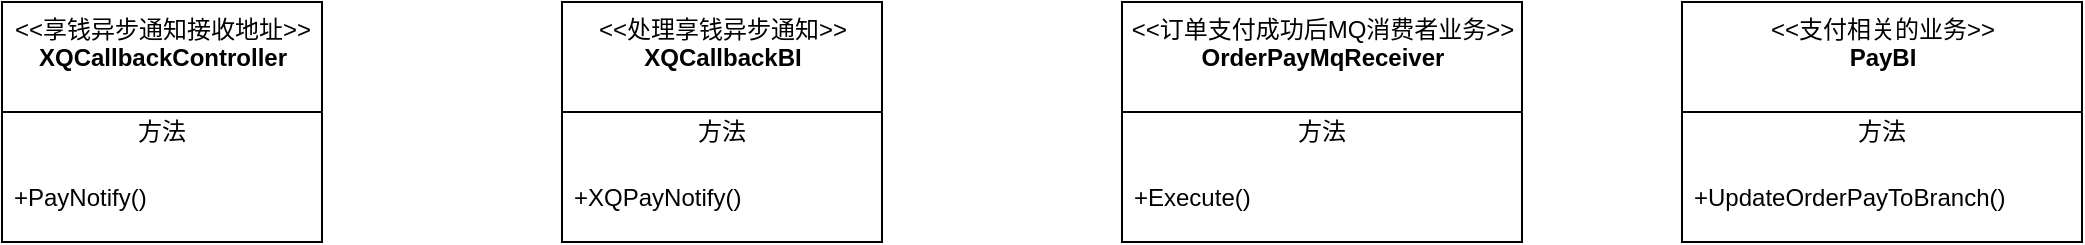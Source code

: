 <mxfile version="14.4.4" type="github">
  <diagram id="C5RBs43oDa-KdzZeNtuy" name="Page-1">
    <mxGraphModel dx="1422" dy="794" grid="1" gridSize="10" guides="1" tooltips="1" connect="1" arrows="1" fold="1" page="1" pageScale="1" pageWidth="827" pageHeight="1169" math="0" shadow="0">
      <root>
        <mxCell id="WIyWlLk6GJQsqaUBKTNV-0" />
        <mxCell id="WIyWlLk6GJQsqaUBKTNV-1" parent="WIyWlLk6GJQsqaUBKTNV-0" />
        <mxCell id="4BXCVqnNxp8ddijggPDn-0" value="&amp;lt;&amp;lt;享钱异步通知接收地址&amp;gt;&amp;gt;&lt;br&gt;&lt;b&gt;XQCallbackController&lt;/b&gt;" style="swimlane;fontStyle=0;align=center;verticalAlign=top;childLayout=stackLayout;horizontal=1;startSize=55;horizontalStack=0;resizeParent=1;resizeParentMax=0;resizeLast=0;collapsible=0;marginBottom=0;html=1;" vertex="1" parent="WIyWlLk6GJQsqaUBKTNV-1">
          <mxGeometry x="40" y="80" width="160" height="120" as="geometry" />
        </mxCell>
        <mxCell id="4BXCVqnNxp8ddijggPDn-6" value="方法" style="text;html=1;strokeColor=none;fillColor=none;align=center;verticalAlign=middle;spacingLeft=4;spacingRight=4;overflow=hidden;rotatable=0;points=[[0,0.5],[1,0.5]];portConstraint=eastwest;" vertex="1" parent="4BXCVqnNxp8ddijggPDn-0">
          <mxGeometry y="55" width="160" height="20" as="geometry" />
        </mxCell>
        <mxCell id="4BXCVqnNxp8ddijggPDn-7" value="+PayNotify()" style="text;html=1;strokeColor=none;fillColor=none;align=left;verticalAlign=middle;spacingLeft=4;spacingRight=4;overflow=hidden;rotatable=0;points=[[0,0.5],[1,0.5]];portConstraint=eastwest;" vertex="1" parent="4BXCVqnNxp8ddijggPDn-0">
          <mxGeometry y="75" width="160" height="45" as="geometry" />
        </mxCell>
        <mxCell id="4BXCVqnNxp8ddijggPDn-8" value="&amp;lt;&amp;lt;处理享钱异步通知&amp;gt;&amp;gt;&lt;br&gt;&lt;b&gt;XQCallbackBI&lt;/b&gt;" style="swimlane;fontStyle=0;align=center;verticalAlign=top;childLayout=stackLayout;horizontal=1;startSize=55;horizontalStack=0;resizeParent=1;resizeParentMax=0;resizeLast=0;collapsible=0;marginBottom=0;html=1;" vertex="1" parent="WIyWlLk6GJQsqaUBKTNV-1">
          <mxGeometry x="320" y="80" width="160" height="120" as="geometry" />
        </mxCell>
        <mxCell id="4BXCVqnNxp8ddijggPDn-9" value="方法" style="text;html=1;strokeColor=none;fillColor=none;align=center;verticalAlign=middle;spacingLeft=4;spacingRight=4;overflow=hidden;rotatable=0;points=[[0,0.5],[1,0.5]];portConstraint=eastwest;" vertex="1" parent="4BXCVqnNxp8ddijggPDn-8">
          <mxGeometry y="55" width="160" height="20" as="geometry" />
        </mxCell>
        <mxCell id="4BXCVqnNxp8ddijggPDn-10" value="+XQPayNotify()" style="text;html=1;strokeColor=none;fillColor=none;align=left;verticalAlign=middle;spacingLeft=4;spacingRight=4;overflow=hidden;rotatable=0;points=[[0,0.5],[1,0.5]];portConstraint=eastwest;" vertex="1" parent="4BXCVqnNxp8ddijggPDn-8">
          <mxGeometry y="75" width="160" height="45" as="geometry" />
        </mxCell>
        <mxCell id="4BXCVqnNxp8ddijggPDn-11" value="&amp;lt;&amp;lt;订单支付成功后MQ消费者业务&amp;gt;&amp;gt;&lt;br&gt;&lt;b&gt;OrderPayMqReceiver&lt;/b&gt;" style="swimlane;fontStyle=0;align=center;verticalAlign=top;childLayout=stackLayout;horizontal=1;startSize=55;horizontalStack=0;resizeParent=1;resizeParentMax=0;resizeLast=0;collapsible=0;marginBottom=0;html=1;" vertex="1" parent="WIyWlLk6GJQsqaUBKTNV-1">
          <mxGeometry x="600" y="80" width="200" height="120" as="geometry" />
        </mxCell>
        <mxCell id="4BXCVqnNxp8ddijggPDn-12" value="方法" style="text;html=1;strokeColor=none;fillColor=none;align=center;verticalAlign=middle;spacingLeft=4;spacingRight=4;overflow=hidden;rotatable=0;points=[[0,0.5],[1,0.5]];portConstraint=eastwest;" vertex="1" parent="4BXCVqnNxp8ddijggPDn-11">
          <mxGeometry y="55" width="200" height="20" as="geometry" />
        </mxCell>
        <mxCell id="4BXCVqnNxp8ddijggPDn-13" value="+Execute()" style="text;html=1;strokeColor=none;fillColor=none;align=left;verticalAlign=middle;spacingLeft=4;spacingRight=4;overflow=hidden;rotatable=0;points=[[0,0.5],[1,0.5]];portConstraint=eastwest;" vertex="1" parent="4BXCVqnNxp8ddijggPDn-11">
          <mxGeometry y="75" width="200" height="45" as="geometry" />
        </mxCell>
        <mxCell id="4BXCVqnNxp8ddijggPDn-14" value="&amp;lt;&amp;lt;支付相关的业务&amp;gt;&amp;gt;&lt;br&gt;&lt;b&gt;PayBI&lt;/b&gt;" style="swimlane;fontStyle=0;align=center;verticalAlign=top;childLayout=stackLayout;horizontal=1;startSize=55;horizontalStack=0;resizeParent=1;resizeParentMax=0;resizeLast=0;collapsible=0;marginBottom=0;html=1;" vertex="1" parent="WIyWlLk6GJQsqaUBKTNV-1">
          <mxGeometry x="880" y="80" width="200" height="120" as="geometry" />
        </mxCell>
        <mxCell id="4BXCVqnNxp8ddijggPDn-15" value="方法" style="text;html=1;strokeColor=none;fillColor=none;align=center;verticalAlign=middle;spacingLeft=4;spacingRight=4;overflow=hidden;rotatable=0;points=[[0,0.5],[1,0.5]];portConstraint=eastwest;" vertex="1" parent="4BXCVqnNxp8ddijggPDn-14">
          <mxGeometry y="55" width="200" height="20" as="geometry" />
        </mxCell>
        <mxCell id="4BXCVqnNxp8ddijggPDn-16" value="+UpdateOrderPayToBranch()" style="text;html=1;strokeColor=none;fillColor=none;align=left;verticalAlign=middle;spacingLeft=4;spacingRight=4;overflow=hidden;rotatable=0;points=[[0,0.5],[1,0.5]];portConstraint=eastwest;" vertex="1" parent="4BXCVqnNxp8ddijggPDn-14">
          <mxGeometry y="75" width="200" height="45" as="geometry" />
        </mxCell>
      </root>
    </mxGraphModel>
  </diagram>
</mxfile>
